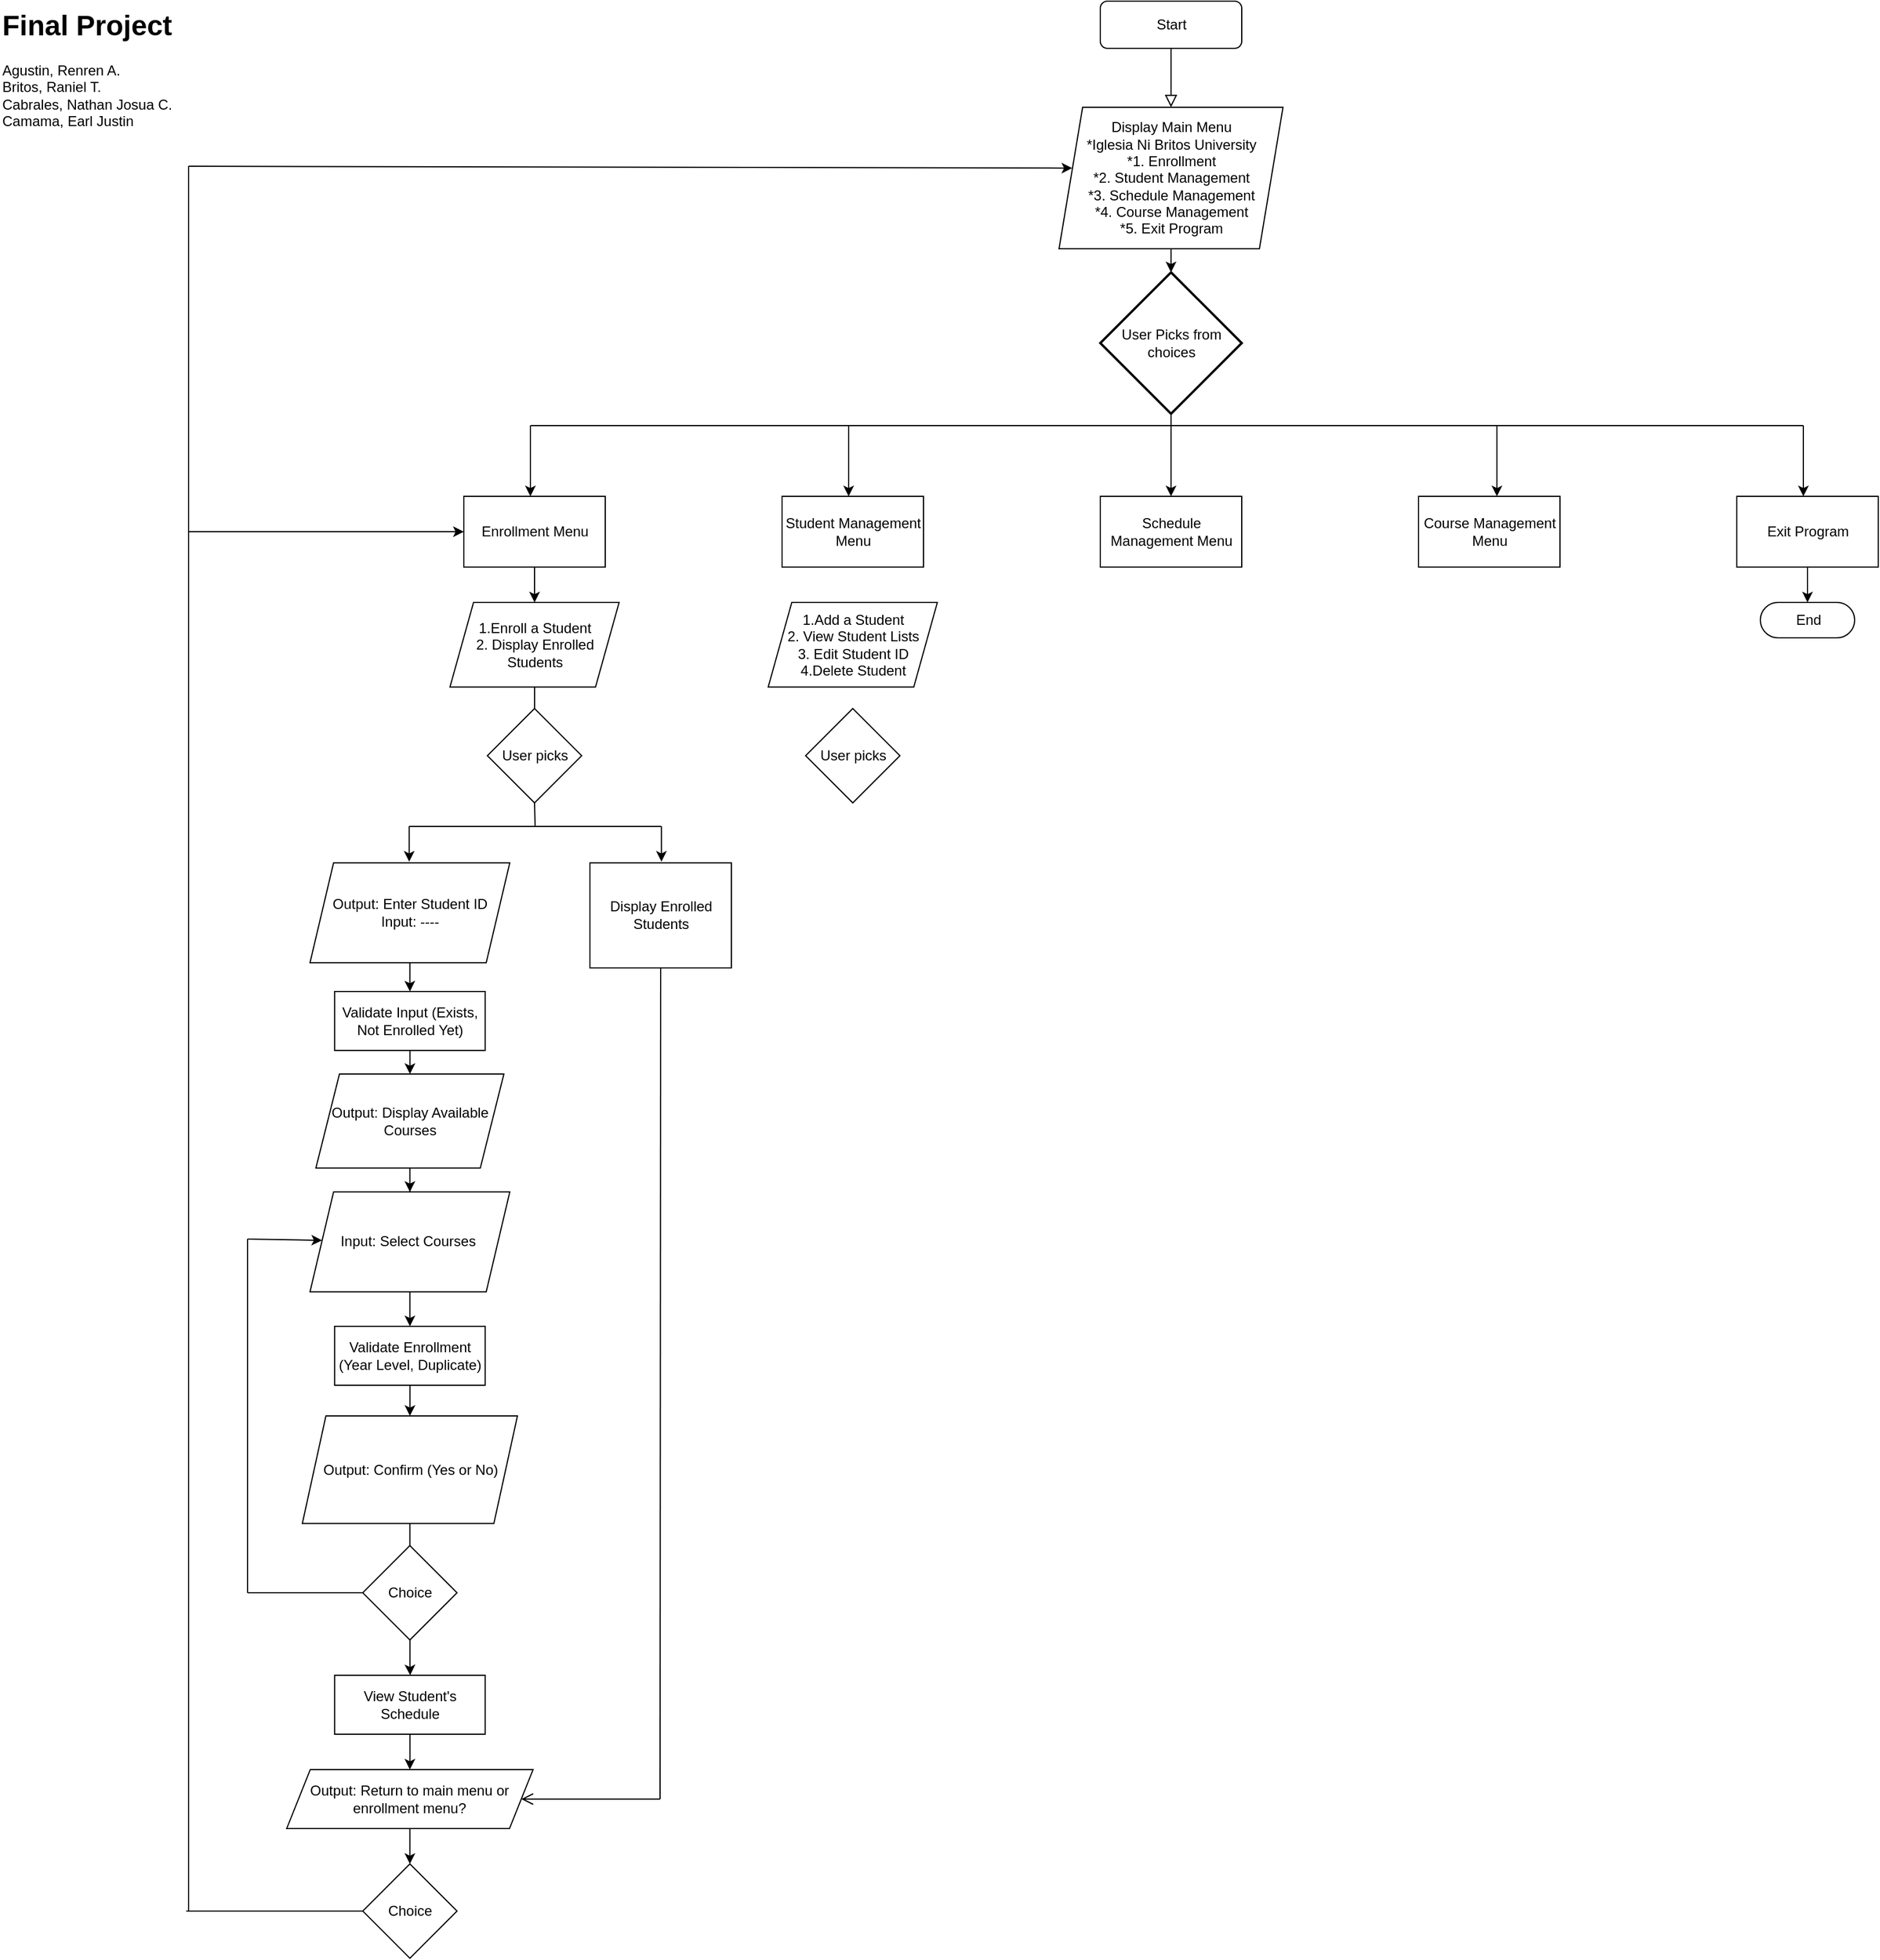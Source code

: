 <mxfile>
    <diagram id="C5RBs43oDa-KdzZeNtuy" name="Page-1">
        <mxGraphModel dx="1050" dy="563" grid="1" gridSize="10" guides="1" tooltips="1" connect="1" arrows="1" fold="1" page="1" pageScale="1" pageWidth="2000" pageHeight="2000" math="0" shadow="0">
            <root>
                <mxCell id="WIyWlLk6GJQsqaUBKTNV-0"/>
                <mxCell id="WIyWlLk6GJQsqaUBKTNV-1" parent="WIyWlLk6GJQsqaUBKTNV-0"/>
                <mxCell id="WIyWlLk6GJQsqaUBKTNV-2" value="" style="rounded=0;html=1;jettySize=auto;orthogonalLoop=1;fontSize=11;endArrow=block;endFill=0;endSize=8;strokeWidth=1;shadow=0;labelBackgroundColor=none;edgeStyle=orthogonalEdgeStyle;" parent="WIyWlLk6GJQsqaUBKTNV-1" source="WIyWlLk6GJQsqaUBKTNV-3" edge="1">
                    <mxGeometry relative="1" as="geometry">
                        <mxPoint x="1013.5" y="100" as="targetPoint"/>
                    </mxGeometry>
                </mxCell>
                <mxCell id="WIyWlLk6GJQsqaUBKTNV-3" value="Start" style="rounded=1;whiteSpace=wrap;html=1;fontSize=12;glass=0;strokeWidth=1;shadow=0;" parent="WIyWlLk6GJQsqaUBKTNV-1" vertex="1">
                    <mxGeometry x="953.5" y="10" width="120" height="40" as="geometry"/>
                </mxCell>
                <mxCell id="j7jmiCkk_v82CKJUUQBR-0" value="&lt;h1 style=&quot;margin-top: 0px;&quot;&gt;Final Project&lt;br&gt;&lt;/h1&gt;&lt;div&gt;Agustin, Renren A.&lt;/div&gt;&lt;div&gt;Britos, Raniel T.&lt;/div&gt;&lt;div&gt;&lt;span style=&quot;background-color: initial;&quot;&gt;Cabrales, Nathan Josua C.&lt;/span&gt;&lt;br&gt;&lt;/div&gt;&lt;div&gt;&lt;span style=&quot;background-color: initial;&quot;&gt;Camama, Earl Justin&lt;/span&gt;&lt;/div&gt;" style="text;html=1;whiteSpace=wrap;overflow=hidden;rounded=0;" parent="WIyWlLk6GJQsqaUBKTNV-1" vertex="1">
                    <mxGeometry x="20" y="10" width="180" height="120" as="geometry"/>
                </mxCell>
                <mxCell id="j7jmiCkk_v82CKJUUQBR-6" value="User Picks from choices" style="strokeWidth=2;html=1;shape=mxgraph.flowchart.decision;whiteSpace=wrap;" parent="WIyWlLk6GJQsqaUBKTNV-1" vertex="1">
                    <mxGeometry x="953.5" y="240" width="120" height="120" as="geometry"/>
                </mxCell>
                <mxCell id="j7jmiCkk_v82CKJUUQBR-7" value="Student Management Menu" style="rounded=0;whiteSpace=wrap;html=1;" parent="WIyWlLk6GJQsqaUBKTNV-1" vertex="1">
                    <mxGeometry x="683.5" y="430" width="120" height="60" as="geometry"/>
                </mxCell>
                <mxCell id="j7jmiCkk_v82CKJUUQBR-8" value="Course Management Menu" style="rounded=0;whiteSpace=wrap;html=1;" parent="WIyWlLk6GJQsqaUBKTNV-1" vertex="1">
                    <mxGeometry x="1223.5" y="430" width="120" height="60" as="geometry"/>
                </mxCell>
                <mxCell id="j7jmiCkk_v82CKJUUQBR-9" value="Schedule Management Menu" style="rounded=0;whiteSpace=wrap;html=1;" parent="WIyWlLk6GJQsqaUBKTNV-1" vertex="1">
                    <mxGeometry x="953.5" y="430" width="120" height="60" as="geometry"/>
                </mxCell>
                <mxCell id="j7jmiCkk_v82CKJUUQBR-48" value="" style="edgeStyle=orthogonalEdgeStyle;rounded=0;orthogonalLoop=1;jettySize=auto;html=1;" parent="WIyWlLk6GJQsqaUBKTNV-1" source="j7jmiCkk_v82CKJUUQBR-10" target="j7jmiCkk_v82CKJUUQBR-47" edge="1">
                    <mxGeometry relative="1" as="geometry"/>
                </mxCell>
                <mxCell id="j7jmiCkk_v82CKJUUQBR-10" value="Enrollment Menu" style="rounded=0;whiteSpace=wrap;html=1;" parent="WIyWlLk6GJQsqaUBKTNV-1" vertex="1">
                    <mxGeometry x="413.5" y="430" width="120" height="60" as="geometry"/>
                </mxCell>
                <mxCell id="1" value="" style="edgeStyle=none;html=1;" parent="WIyWlLk6GJQsqaUBKTNV-1" source="j7jmiCkk_v82CKJUUQBR-11" target="0" edge="1">
                    <mxGeometry relative="1" as="geometry"/>
                </mxCell>
                <mxCell id="j7jmiCkk_v82CKJUUQBR-11" value="Exit Program" style="rounded=0;whiteSpace=wrap;html=1;" parent="WIyWlLk6GJQsqaUBKTNV-1" vertex="1">
                    <mxGeometry x="1493.5" y="430" width="120" height="60" as="geometry"/>
                </mxCell>
                <mxCell id="j7jmiCkk_v82CKJUUQBR-17" value="" style="endArrow=classic;html=1;rounded=0;exitX=0.5;exitY=1;exitDx=0;exitDy=0;exitPerimeter=0;entryX=0.5;entryY=0;entryDx=0;entryDy=0;" parent="WIyWlLk6GJQsqaUBKTNV-1" source="j7jmiCkk_v82CKJUUQBR-6" target="j7jmiCkk_v82CKJUUQBR-9" edge="1">
                    <mxGeometry width="50" height="50" relative="1" as="geometry">
                        <mxPoint x="1003.5" y="400" as="sourcePoint"/>
                        <mxPoint x="1053.5" y="350" as="targetPoint"/>
                    </mxGeometry>
                </mxCell>
                <mxCell id="j7jmiCkk_v82CKJUUQBR-18" value="" style="endArrow=none;html=1;rounded=0;" parent="WIyWlLk6GJQsqaUBKTNV-1" edge="1">
                    <mxGeometry width="50" height="50" relative="1" as="geometry">
                        <mxPoint x="470" y="370" as="sourcePoint"/>
                        <mxPoint x="1550" y="370" as="targetPoint"/>
                    </mxGeometry>
                </mxCell>
                <mxCell id="j7jmiCkk_v82CKJUUQBR-20" value="" style="endArrow=classic;html=1;rounded=0;entryX=0.5;entryY=0;entryDx=0;entryDy=0;" parent="WIyWlLk6GJQsqaUBKTNV-1" edge="1">
                    <mxGeometry width="50" height="50" relative="1" as="geometry">
                        <mxPoint x="470" y="370" as="sourcePoint"/>
                        <mxPoint x="470" y="430" as="targetPoint"/>
                    </mxGeometry>
                </mxCell>
                <mxCell id="j7jmiCkk_v82CKJUUQBR-21" value="" style="endArrow=classic;html=1;rounded=0;entryX=0.5;entryY=0;entryDx=0;entryDy=0;" parent="WIyWlLk6GJQsqaUBKTNV-1" edge="1">
                    <mxGeometry width="50" height="50" relative="1" as="geometry">
                        <mxPoint x="740" y="370" as="sourcePoint"/>
                        <mxPoint x="740" y="430" as="targetPoint"/>
                    </mxGeometry>
                </mxCell>
                <mxCell id="j7jmiCkk_v82CKJUUQBR-22" value="" style="endArrow=classic;html=1;rounded=0;entryX=0.5;entryY=0;entryDx=0;entryDy=0;" parent="WIyWlLk6GJQsqaUBKTNV-1" edge="1">
                    <mxGeometry width="50" height="50" relative="1" as="geometry">
                        <mxPoint x="1290" y="370" as="sourcePoint"/>
                        <mxPoint x="1290" y="430" as="targetPoint"/>
                    </mxGeometry>
                </mxCell>
                <mxCell id="j7jmiCkk_v82CKJUUQBR-23" value="" style="endArrow=classic;html=1;rounded=0;entryX=0.5;entryY=0;entryDx=0;entryDy=0;" parent="WIyWlLk6GJQsqaUBKTNV-1" edge="1">
                    <mxGeometry width="50" height="50" relative="1" as="geometry">
                        <mxPoint x="1550" y="370" as="sourcePoint"/>
                        <mxPoint x="1550" y="430" as="targetPoint"/>
                    </mxGeometry>
                </mxCell>
                <mxCell id="j7jmiCkk_v82CKJUUQBR-31" value="" style="edgeStyle=orthogonalEdgeStyle;rounded=0;orthogonalLoop=1;jettySize=auto;html=1;" parent="WIyWlLk6GJQsqaUBKTNV-1" source="j7jmiCkk_v82CKJUUQBR-29" target="j7jmiCkk_v82CKJUUQBR-6" edge="1">
                    <mxGeometry relative="1" as="geometry"/>
                </mxCell>
                <mxCell id="j7jmiCkk_v82CKJUUQBR-29" value="Display Main Menu&lt;div&gt;*Iglesia Ni Britos University&lt;/div&gt;&lt;div&gt;*1. Enrollment&lt;br&gt;*2. Student Management&lt;br&gt;*3. Schedule Management&lt;br&gt;*4. Course Management&lt;br&gt;*5. Exit Program&lt;/div&gt;" style="shape=parallelogram;perimeter=parallelogramPerimeter;whiteSpace=wrap;html=1;fixedSize=1;" parent="WIyWlLk6GJQsqaUBKTNV-1" vertex="1">
                    <mxGeometry x="918.5" y="100" width="190" height="120" as="geometry"/>
                </mxCell>
                <mxCell id="j7jmiCkk_v82CKJUUQBR-53" value="" style="edgeStyle=orthogonalEdgeStyle;rounded=0;orthogonalLoop=1;jettySize=auto;html=1;" parent="WIyWlLk6GJQsqaUBKTNV-1" source="j7jmiCkk_v82CKJUUQBR-47" target="j7jmiCkk_v82CKJUUQBR-49" edge="1">
                    <mxGeometry relative="1" as="geometry"/>
                </mxCell>
                <mxCell id="j7jmiCkk_v82CKJUUQBR-47" value="1.Enroll a Student&lt;div&gt;2. Display Enrolled Students&lt;/div&gt;" style="shape=parallelogram;perimeter=parallelogramPerimeter;whiteSpace=wrap;html=1;fixedSize=1;" parent="WIyWlLk6GJQsqaUBKTNV-1" vertex="1">
                    <mxGeometry x="401.75" y="520" width="143.5" height="71.75" as="geometry"/>
                </mxCell>
                <mxCell id="j7jmiCkk_v82CKJUUQBR-49" value="User picks" style="rhombus;whiteSpace=wrap;html=1;" parent="WIyWlLk6GJQsqaUBKTNV-1" vertex="1">
                    <mxGeometry x="433.5" y="610" width="80" height="80" as="geometry"/>
                </mxCell>
                <mxCell id="j7jmiCkk_v82CKJUUQBR-64" value="" style="edgeStyle=orthogonalEdgeStyle;rounded=0;orthogonalLoop=1;jettySize=auto;html=1;" parent="WIyWlLk6GJQsqaUBKTNV-1" source="j7jmiCkk_v82CKJUUQBR-50" target="j7jmiCkk_v82CKJUUQBR-63" edge="1">
                    <mxGeometry relative="1" as="geometry"/>
                </mxCell>
                <mxCell id="j7jmiCkk_v82CKJUUQBR-50" value="&lt;div style=&quot;&quot;&gt;&lt;span style=&quot;background-color: initial;&quot;&gt;Output: Enter Student ID&lt;/span&gt;&lt;/div&gt;&lt;div style=&quot;&quot;&gt;Input: ----&lt;/div&gt;" style="shape=parallelogram;perimeter=parallelogramPerimeter;whiteSpace=wrap;html=1;fixedSize=1;align=center;" parent="WIyWlLk6GJQsqaUBKTNV-1" vertex="1">
                    <mxGeometry x="283" y="740.88" width="169.5" height="84.75" as="geometry"/>
                </mxCell>
                <mxCell id="j7jmiCkk_v82CKJUUQBR-54" value="Display Enrolled Students" style="rounded=0;whiteSpace=wrap;html=1;" parent="WIyWlLk6GJQsqaUBKTNV-1" vertex="1">
                    <mxGeometry x="520.5" y="740.88" width="120" height="89.12" as="geometry"/>
                </mxCell>
                <mxCell id="j7jmiCkk_v82CKJUUQBR-55" value="" style="endArrow=none;html=1;rounded=0;" parent="WIyWlLk6GJQsqaUBKTNV-1" edge="1">
                    <mxGeometry width="50" height="50" relative="1" as="geometry">
                        <mxPoint x="367" y="710" as="sourcePoint"/>
                        <mxPoint x="581" y="710" as="targetPoint"/>
                    </mxGeometry>
                </mxCell>
                <mxCell id="j7jmiCkk_v82CKJUUQBR-57" value="" style="endArrow=classic;html=1;rounded=0;" parent="WIyWlLk6GJQsqaUBKTNV-1" edge="1">
                    <mxGeometry width="50" height="50" relative="1" as="geometry">
                        <mxPoint x="581.17" y="709.88" as="sourcePoint"/>
                        <mxPoint x="581.17" y="739.88" as="targetPoint"/>
                    </mxGeometry>
                </mxCell>
                <mxCell id="j7jmiCkk_v82CKJUUQBR-58" value="" style="endArrow=classic;html=1;rounded=0;" parent="WIyWlLk6GJQsqaUBKTNV-1" edge="1">
                    <mxGeometry width="50" height="50" relative="1" as="geometry">
                        <mxPoint x="367.17" y="709.88" as="sourcePoint"/>
                        <mxPoint x="367.17" y="739.88" as="targetPoint"/>
                    </mxGeometry>
                </mxCell>
                <mxCell id="j7jmiCkk_v82CKJUUQBR-59" value="" style="endArrow=none;html=1;rounded=0;entryX=0.5;entryY=1;entryDx=0;entryDy=0;" parent="WIyWlLk6GJQsqaUBKTNV-1" target="j7jmiCkk_v82CKJUUQBR-49" edge="1">
                    <mxGeometry width="50" height="50" relative="1" as="geometry">
                        <mxPoint x="474" y="710" as="sourcePoint"/>
                        <mxPoint x="630" y="740" as="targetPoint"/>
                    </mxGeometry>
                </mxCell>
                <mxCell id="j7jmiCkk_v82CKJUUQBR-66" value="" style="edgeStyle=orthogonalEdgeStyle;rounded=0;orthogonalLoop=1;jettySize=auto;html=1;" parent="WIyWlLk6GJQsqaUBKTNV-1" source="j7jmiCkk_v82CKJUUQBR-63" edge="1">
                    <mxGeometry relative="1" as="geometry">
                        <mxPoint x="367.774" y="920" as="targetPoint"/>
                    </mxGeometry>
                </mxCell>
                <mxCell id="j7jmiCkk_v82CKJUUQBR-63" value="Validate Input (Exists, Not Enrolled Yet)" style="rounded=0;whiteSpace=wrap;html=1;" parent="WIyWlLk6GJQsqaUBKTNV-1" vertex="1">
                    <mxGeometry x="303.88" y="850" width="127.75" height="50" as="geometry"/>
                </mxCell>
                <mxCell id="j7jmiCkk_v82CKJUUQBR-69" value="" style="edgeStyle=orthogonalEdgeStyle;rounded=0;orthogonalLoop=1;jettySize=auto;html=1;" parent="WIyWlLk6GJQsqaUBKTNV-1" source="j7jmiCkk_v82CKJUUQBR-67" target="j7jmiCkk_v82CKJUUQBR-68" edge="1">
                    <mxGeometry relative="1" as="geometry"/>
                </mxCell>
                <mxCell id="j7jmiCkk_v82CKJUUQBR-67" value="Output: Display Available Courses" style="shape=parallelogram;perimeter=parallelogramPerimeter;whiteSpace=wrap;html=1;fixedSize=1;" parent="WIyWlLk6GJQsqaUBKTNV-1" vertex="1">
                    <mxGeometry x="288" y="920" width="159.5" height="79.75" as="geometry"/>
                </mxCell>
                <mxCell id="j7jmiCkk_v82CKJUUQBR-72" value="" style="edgeStyle=orthogonalEdgeStyle;rounded=0;orthogonalLoop=1;jettySize=auto;html=1;" parent="WIyWlLk6GJQsqaUBKTNV-1" source="j7jmiCkk_v82CKJUUQBR-68" target="j7jmiCkk_v82CKJUUQBR-71" edge="1">
                    <mxGeometry relative="1" as="geometry"/>
                </mxCell>
                <mxCell id="j7jmiCkk_v82CKJUUQBR-68" value="Input: Select Courses&amp;nbsp;" style="shape=parallelogram;perimeter=parallelogramPerimeter;whiteSpace=wrap;html=1;fixedSize=1;" parent="WIyWlLk6GJQsqaUBKTNV-1" vertex="1">
                    <mxGeometry x="283.01" y="1020" width="169.5" height="84.75" as="geometry"/>
                </mxCell>
                <mxCell id="j7jmiCkk_v82CKJUUQBR-74" value="" style="edgeStyle=orthogonalEdgeStyle;rounded=0;orthogonalLoop=1;jettySize=auto;html=1;" parent="WIyWlLk6GJQsqaUBKTNV-1" source="j7jmiCkk_v82CKJUUQBR-71" target="j7jmiCkk_v82CKJUUQBR-73" edge="1">
                    <mxGeometry relative="1" as="geometry"/>
                </mxCell>
                <mxCell id="j7jmiCkk_v82CKJUUQBR-71" value="Validate Enrollment (Year Level, Duplicate)" style="rounded=0;whiteSpace=wrap;html=1;" parent="WIyWlLk6GJQsqaUBKTNV-1" vertex="1">
                    <mxGeometry x="303.88" y="1134" width="127.75" height="50" as="geometry"/>
                </mxCell>
                <mxCell id="j7jmiCkk_v82CKJUUQBR-76" value="" style="edgeStyle=orthogonalEdgeStyle;rounded=0;orthogonalLoop=1;jettySize=auto;html=1;" parent="WIyWlLk6GJQsqaUBKTNV-1" source="j7jmiCkk_v82CKJUUQBR-73" target="j7jmiCkk_v82CKJUUQBR-75" edge="1">
                    <mxGeometry relative="1" as="geometry"/>
                </mxCell>
                <mxCell id="j7jmiCkk_v82CKJUUQBR-73" value="Output: Confirm (Yes or No)" style="shape=parallelogram;perimeter=parallelogramPerimeter;whiteSpace=wrap;html=1;fixedSize=1;" parent="WIyWlLk6GJQsqaUBKTNV-1" vertex="1">
                    <mxGeometry x="276.5" y="1210" width="182.5" height="91.25" as="geometry"/>
                </mxCell>
                <mxCell id="j7jmiCkk_v82CKJUUQBR-81" value="" style="edgeStyle=orthogonalEdgeStyle;rounded=0;orthogonalLoop=1;jettySize=auto;html=1;" parent="WIyWlLk6GJQsqaUBKTNV-1" source="j7jmiCkk_v82CKJUUQBR-75" edge="1">
                    <mxGeometry relative="1" as="geometry">
                        <mxPoint x="368" y="1430" as="targetPoint"/>
                    </mxGeometry>
                </mxCell>
                <mxCell id="j7jmiCkk_v82CKJUUQBR-75" value="Choice" style="rhombus;whiteSpace=wrap;html=1;" parent="WIyWlLk6GJQsqaUBKTNV-1" vertex="1">
                    <mxGeometry x="327.75" y="1320" width="80" height="80" as="geometry"/>
                </mxCell>
                <mxCell id="j7jmiCkk_v82CKJUUQBR-77" value="" style="endArrow=none;html=1;rounded=0;entryX=0;entryY=0.5;entryDx=0;entryDy=0;" parent="WIyWlLk6GJQsqaUBKTNV-1" target="j7jmiCkk_v82CKJUUQBR-75" edge="1">
                    <mxGeometry width="50" height="50" relative="1" as="geometry">
                        <mxPoint x="230" y="1360" as="sourcePoint"/>
                        <mxPoint x="326.5" y="1360" as="targetPoint"/>
                    </mxGeometry>
                </mxCell>
                <mxCell id="j7jmiCkk_v82CKJUUQBR-78" value="" style="endArrow=none;html=1;rounded=0;" parent="WIyWlLk6GJQsqaUBKTNV-1" edge="1">
                    <mxGeometry width="50" height="50" relative="1" as="geometry">
                        <mxPoint x="230" y="1360" as="sourcePoint"/>
                        <mxPoint x="230" y="1060" as="targetPoint"/>
                    </mxGeometry>
                </mxCell>
                <mxCell id="j7jmiCkk_v82CKJUUQBR-79" value="" style="endArrow=classic;html=1;rounded=0;" parent="WIyWlLk6GJQsqaUBKTNV-1" target="j7jmiCkk_v82CKJUUQBR-68" edge="1">
                    <mxGeometry width="50" height="50" relative="1" as="geometry">
                        <mxPoint x="230" y="1060" as="sourcePoint"/>
                        <mxPoint x="460" y="1170" as="targetPoint"/>
                    </mxGeometry>
                </mxCell>
                <mxCell id="j7jmiCkk_v82CKJUUQBR-88" value="" style="edgeStyle=orthogonalEdgeStyle;rounded=0;orthogonalLoop=1;jettySize=auto;html=1;" parent="WIyWlLk6GJQsqaUBKTNV-1" source="j7jmiCkk_v82CKJUUQBR-82" target="j7jmiCkk_v82CKJUUQBR-87" edge="1">
                    <mxGeometry relative="1" as="geometry"/>
                </mxCell>
                <mxCell id="j7jmiCkk_v82CKJUUQBR-82" value="View Student's Schedule" style="rounded=0;whiteSpace=wrap;html=1;" parent="WIyWlLk6GJQsqaUBKTNV-1" vertex="1">
                    <mxGeometry x="303.88" y="1430" width="127.75" height="50" as="geometry"/>
                </mxCell>
                <mxCell id="2" value="" style="edgeStyle=none;html=1;" parent="WIyWlLk6GJQsqaUBKTNV-1" source="j7jmiCkk_v82CKJUUQBR-87" target="j7jmiCkk_v82CKJUUQBR-89" edge="1">
                    <mxGeometry relative="1" as="geometry"/>
                </mxCell>
                <mxCell id="j7jmiCkk_v82CKJUUQBR-87" value="Output: Return to main menu or enrollment menu?" style="shape=parallelogram;perimeter=parallelogramPerimeter;whiteSpace=wrap;html=1;fixedSize=1;" parent="WIyWlLk6GJQsqaUBKTNV-1" vertex="1">
                    <mxGeometry x="263.24" y="1510" width="209.01" height="50" as="geometry"/>
                </mxCell>
                <mxCell id="j7jmiCkk_v82CKJUUQBR-89" value="Choice" style="rhombus;whiteSpace=wrap;html=1;" parent="WIyWlLk6GJQsqaUBKTNV-1" vertex="1">
                    <mxGeometry x="327.76" y="1590" width="80" height="80" as="geometry"/>
                </mxCell>
                <mxCell id="j7jmiCkk_v82CKJUUQBR-90" value="" style="endArrow=none;html=1;rounded=0;entryX=0;entryY=0.5;entryDx=0;entryDy=0;" parent="WIyWlLk6GJQsqaUBKTNV-1" target="j7jmiCkk_v82CKJUUQBR-89" edge="1">
                    <mxGeometry width="50" height="50" relative="1" as="geometry">
                        <mxPoint x="178" y="1630" as="sourcePoint"/>
                        <mxPoint x="276.5" y="1599.68" as="targetPoint"/>
                    </mxGeometry>
                </mxCell>
                <mxCell id="j7jmiCkk_v82CKJUUQBR-91" value="" style="endArrow=none;html=1;rounded=0;" parent="WIyWlLk6GJQsqaUBKTNV-1" edge="1">
                    <mxGeometry width="50" height="50" relative="1" as="geometry">
                        <mxPoint x="180" y="1630" as="sourcePoint"/>
                        <mxPoint x="180" y="150" as="targetPoint"/>
                    </mxGeometry>
                </mxCell>
                <mxCell id="j7jmiCkk_v82CKJUUQBR-93" value="" style="endArrow=classic;html=1;rounded=0;entryX=0.059;entryY=0.43;entryDx=0;entryDy=0;entryPerimeter=0;" parent="WIyWlLk6GJQsqaUBKTNV-1" target="j7jmiCkk_v82CKJUUQBR-29" edge="1">
                    <mxGeometry width="50" height="50" relative="1" as="geometry">
                        <mxPoint x="180" y="150" as="sourcePoint"/>
                        <mxPoint x="480" y="150" as="targetPoint"/>
                    </mxGeometry>
                </mxCell>
                <mxCell id="j7jmiCkk_v82CKJUUQBR-94" value="" style="endArrow=classic;html=1;rounded=0;entryX=0;entryY=0.5;entryDx=0;entryDy=0;" parent="WIyWlLk6GJQsqaUBKTNV-1" target="j7jmiCkk_v82CKJUUQBR-10" edge="1">
                    <mxGeometry width="50" height="50" relative="1" as="geometry">
                        <mxPoint x="180" y="460" as="sourcePoint"/>
                        <mxPoint x="480" y="520" as="targetPoint"/>
                    </mxGeometry>
                </mxCell>
                <mxCell id="j7jmiCkk_v82CKJUUQBR-95" value="1.Add a Student&lt;div&gt;2. View Student Lists&lt;/div&gt;&lt;div&gt;3. Edit Student ID&lt;/div&gt;&lt;div&gt;4.Delete Student&lt;/div&gt;" style="shape=parallelogram;perimeter=parallelogramPerimeter;whiteSpace=wrap;html=1;fixedSize=1;" parent="WIyWlLk6GJQsqaUBKTNV-1" vertex="1">
                    <mxGeometry x="671.75" y="520" width="143.5" height="71.75" as="geometry"/>
                </mxCell>
                <mxCell id="j7jmiCkk_v82CKJUUQBR-96" value="User picks" style="rhombus;whiteSpace=wrap;html=1;" parent="WIyWlLk6GJQsqaUBKTNV-1" vertex="1">
                    <mxGeometry x="703.5" y="610" width="80" height="80" as="geometry"/>
                </mxCell>
                <mxCell id="0" value="End" style="html=1;dashed=0;whitespace=wrap;shape=mxgraph.dfd.start" parent="WIyWlLk6GJQsqaUBKTNV-1" vertex="1">
                    <mxGeometry x="1513.5" y="520" width="80" height="30" as="geometry"/>
                </mxCell>
                <mxCell id="3" value="" style="endArrow=none;startArrow=none;endFill=0;startFill=0;endSize=8;html=1;verticalAlign=bottom;labelBackgroundColor=none;strokeWidth=1;exitX=0.5;exitY=1;exitDx=0;exitDy=0;" parent="WIyWlLk6GJQsqaUBKTNV-1" source="j7jmiCkk_v82CKJUUQBR-54" edge="1">
                    <mxGeometry width="160" relative="1" as="geometry">
                        <mxPoint x="580.5" y="835" as="sourcePoint"/>
                        <mxPoint x="580" y="1535" as="targetPoint"/>
                    </mxGeometry>
                </mxCell>
                <mxCell id="4" value="" style="endArrow=open;startArrow=none;endFill=0;startFill=0;endSize=8;html=1;verticalAlign=bottom;labelBackgroundColor=none;strokeWidth=1;entryX=1;entryY=0.5;entryDx=0;entryDy=0;" parent="WIyWlLk6GJQsqaUBKTNV-1" target="j7jmiCkk_v82CKJUUQBR-87" edge="1">
                    <mxGeometry width="160" relative="1" as="geometry">
                        <mxPoint x="580" y="1535" as="sourcePoint"/>
                        <mxPoint x="750" y="1530" as="targetPoint"/>
                    </mxGeometry>
                </mxCell>
            </root>
        </mxGraphModel>
    </diagram>
</mxfile>